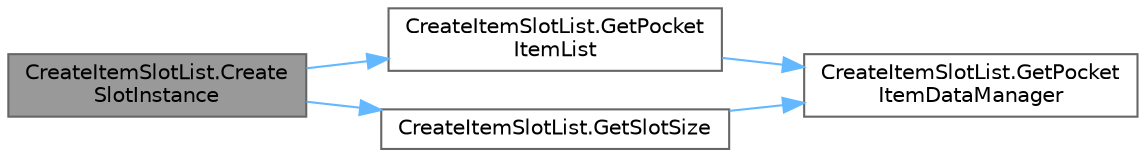 digraph "CreateItemSlotList.CreateSlotInstance"
{
 // LATEX_PDF_SIZE
  bgcolor="transparent";
  edge [fontname=Helvetica,fontsize=10,labelfontname=Helvetica,labelfontsize=10];
  node [fontname=Helvetica,fontsize=10,shape=box,height=0.2,width=0.4];
  rankdir="LR";
  Node1 [id="Node000001",label="CreateItemSlotList.Create\lSlotInstance",height=0.2,width=0.4,color="gray40", fillcolor="grey60", style="filled", fontcolor="black",tooltip=" "];
  Node1 -> Node2 [id="edge5_Node000001_Node000002",color="steelblue1",style="solid",tooltip=" "];
  Node2 [id="Node000002",label="CreateItemSlotList.GetPocket\lItemList",height=0.2,width=0.4,color="grey40", fillcolor="white", style="filled",URL="$class_create_item_slot_list.html#a3f73d51fcec8e5509ba1a0dfac87d18f",tooltip=" "];
  Node2 -> Node3 [id="edge6_Node000002_Node000003",color="steelblue1",style="solid",tooltip=" "];
  Node3 [id="Node000003",label="CreateItemSlotList.GetPocket\lItemDataManager",height=0.2,width=0.4,color="grey40", fillcolor="white", style="filled",URL="$class_create_item_slot_list.html#a9e9aeba9473f410bd1d39b81f6fce354",tooltip=" "];
  Node1 -> Node4 [id="edge7_Node000001_Node000004",color="steelblue1",style="solid",tooltip=" "];
  Node4 [id="Node000004",label="CreateItemSlotList.GetSlotSize",height=0.2,width=0.4,color="grey40", fillcolor="white", style="filled",URL="$class_create_item_slot_list.html#a462a786399da7f2c771902e271953c0a",tooltip=" "];
  Node4 -> Node3 [id="edge8_Node000004_Node000003",color="steelblue1",style="solid",tooltip=" "];
}

